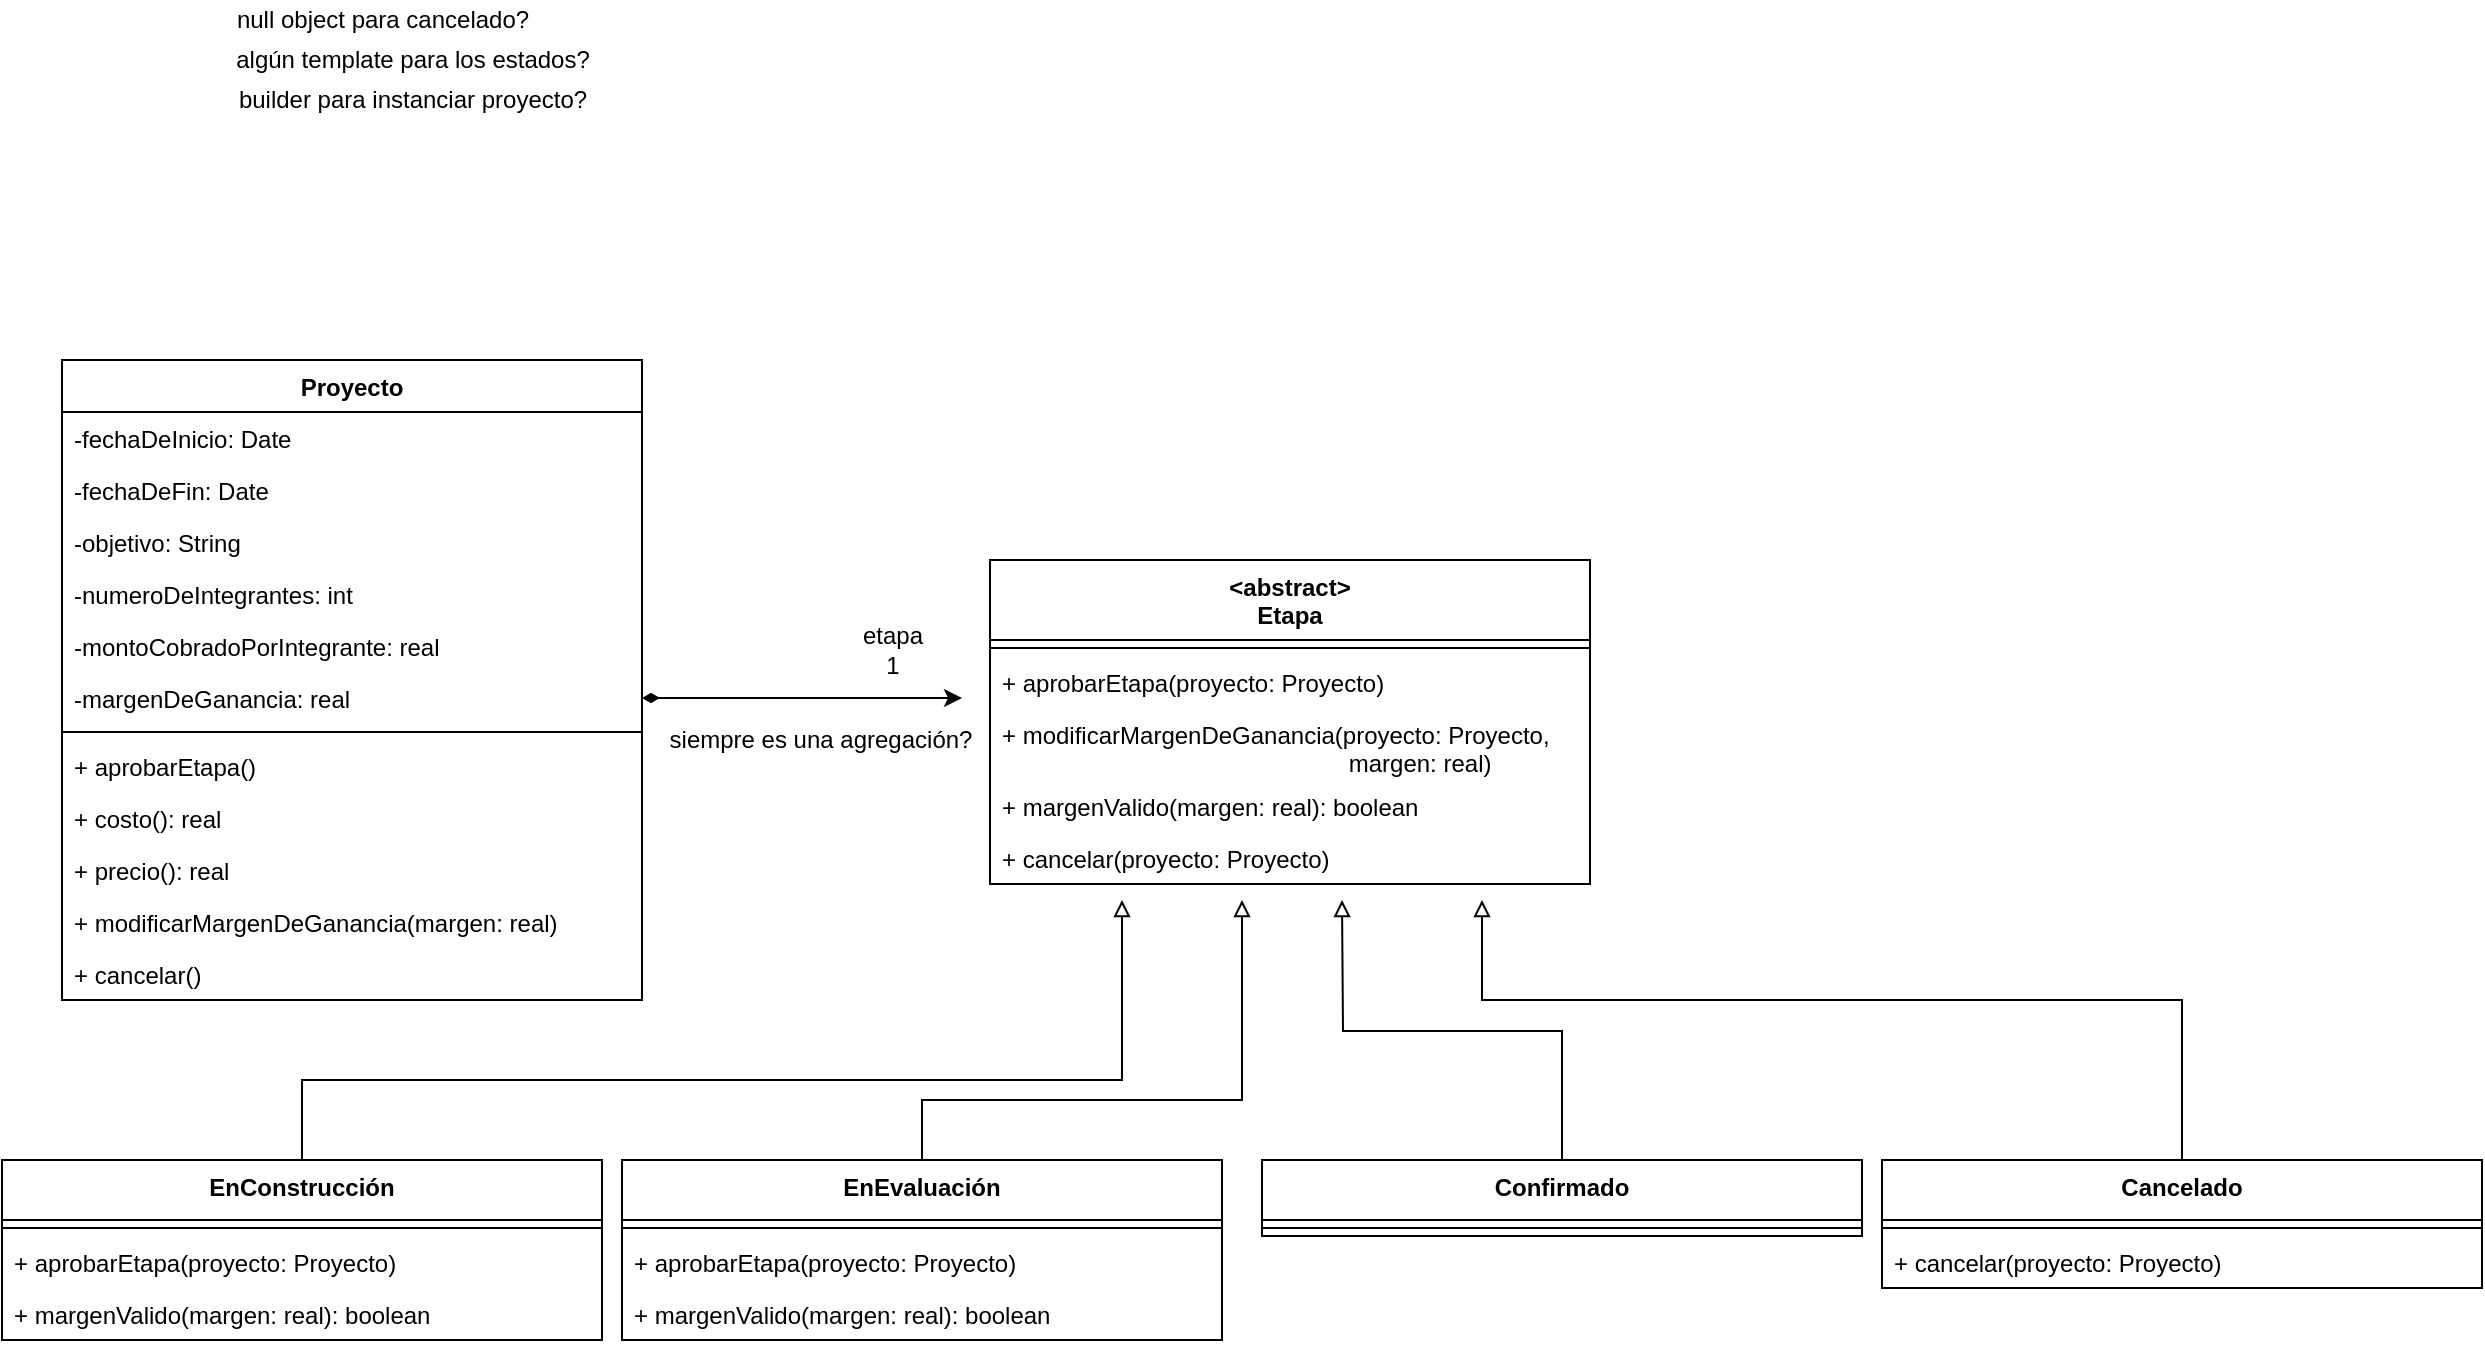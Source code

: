 <mxfile version="19.0.2" type="device"><diagram id="KezmE9a6sMFAG-Y9F91i" name="Página-1"><mxGraphModel dx="694" dy="714" grid="1" gridSize="10" guides="1" tooltips="1" connect="1" arrows="1" fold="1" page="1" pageScale="1" pageWidth="827" pageHeight="1169" math="0" shadow="0"><root><mxCell id="0"/><mxCell id="1" parent="0"/><mxCell id="7Nu8L4QonL34dHS02Fzz-1" value="Proyecto" style="swimlane;fontStyle=1;align=center;verticalAlign=top;childLayout=stackLayout;horizontal=1;startSize=26;horizontalStack=0;resizeParent=1;resizeParentMax=0;resizeLast=0;collapsible=1;marginBottom=0;" parent="1" vertex="1"><mxGeometry x="40" y="340" width="290" height="320" as="geometry"/></mxCell><mxCell id="7Nu8L4QonL34dHS02Fzz-2" value="-fechaDeInicio: Date" style="text;strokeColor=none;fillColor=none;align=left;verticalAlign=top;spacingLeft=4;spacingRight=4;overflow=hidden;rotatable=0;points=[[0,0.5],[1,0.5]];portConstraint=eastwest;" parent="7Nu8L4QonL34dHS02Fzz-1" vertex="1"><mxGeometry y="26" width="290" height="26" as="geometry"/></mxCell><mxCell id="7Nu8L4QonL34dHS02Fzz-5" value="-fechaDeFin: Date" style="text;strokeColor=none;fillColor=none;align=left;verticalAlign=top;spacingLeft=4;spacingRight=4;overflow=hidden;rotatable=0;points=[[0,0.5],[1,0.5]];portConstraint=eastwest;" parent="7Nu8L4QonL34dHS02Fzz-1" vertex="1"><mxGeometry y="52" width="290" height="26" as="geometry"/></mxCell><mxCell id="7Nu8L4QonL34dHS02Fzz-6" value="-objetivo: String&#10;" style="text;strokeColor=none;fillColor=none;align=left;verticalAlign=top;spacingLeft=4;spacingRight=4;overflow=hidden;rotatable=0;points=[[0,0.5],[1,0.5]];portConstraint=eastwest;" parent="7Nu8L4QonL34dHS02Fzz-1" vertex="1"><mxGeometry y="78" width="290" height="26" as="geometry"/></mxCell><mxCell id="7Nu8L4QonL34dHS02Fzz-7" value="-numeroDeIntegrantes: int&#10;" style="text;strokeColor=none;fillColor=none;align=left;verticalAlign=top;spacingLeft=4;spacingRight=4;overflow=hidden;rotatable=0;points=[[0,0.5],[1,0.5]];portConstraint=eastwest;" parent="7Nu8L4QonL34dHS02Fzz-1" vertex="1"><mxGeometry y="104" width="290" height="26" as="geometry"/></mxCell><mxCell id="7Nu8L4QonL34dHS02Fzz-8" value="-montoCobradoPorIntegrante: real" style="text;strokeColor=none;fillColor=none;align=left;verticalAlign=top;spacingLeft=4;spacingRight=4;overflow=hidden;rotatable=0;points=[[0,0.5],[1,0.5]];portConstraint=eastwest;" parent="7Nu8L4QonL34dHS02Fzz-1" vertex="1"><mxGeometry y="130" width="290" height="26" as="geometry"/></mxCell><mxCell id="7Nu8L4QonL34dHS02Fzz-9" value="-margenDeGanancia: real" style="text;strokeColor=none;fillColor=none;align=left;verticalAlign=top;spacingLeft=4;spacingRight=4;overflow=hidden;rotatable=0;points=[[0,0.5],[1,0.5]];portConstraint=eastwest;" parent="7Nu8L4QonL34dHS02Fzz-1" vertex="1"><mxGeometry y="156" width="290" height="26" as="geometry"/></mxCell><mxCell id="7Nu8L4QonL34dHS02Fzz-3" value="" style="line;strokeWidth=1;fillColor=none;align=left;verticalAlign=middle;spacingTop=-1;spacingLeft=3;spacingRight=3;rotatable=0;labelPosition=right;points=[];portConstraint=eastwest;" parent="7Nu8L4QonL34dHS02Fzz-1" vertex="1"><mxGeometry y="182" width="290" height="8" as="geometry"/></mxCell><mxCell id="7Nu8L4QonL34dHS02Fzz-4" value="+ aprobarEtapa()" style="text;strokeColor=none;fillColor=none;align=left;verticalAlign=top;spacingLeft=4;spacingRight=4;overflow=hidden;rotatable=0;points=[[0,0.5],[1,0.5]];portConstraint=eastwest;" parent="7Nu8L4QonL34dHS02Fzz-1" vertex="1"><mxGeometry y="190" width="290" height="26" as="geometry"/></mxCell><mxCell id="7Nu8L4QonL34dHS02Fzz-11" value="+ costo(): real" style="text;strokeColor=none;fillColor=none;align=left;verticalAlign=top;spacingLeft=4;spacingRight=4;overflow=hidden;rotatable=0;points=[[0,0.5],[1,0.5]];portConstraint=eastwest;" parent="7Nu8L4QonL34dHS02Fzz-1" vertex="1"><mxGeometry y="216" width="290" height="26" as="geometry"/></mxCell><mxCell id="7Nu8L4QonL34dHS02Fzz-10" value="+ precio(): real" style="text;strokeColor=none;fillColor=none;align=left;verticalAlign=top;spacingLeft=4;spacingRight=4;overflow=hidden;rotatable=0;points=[[0,0.5],[1,0.5]];portConstraint=eastwest;" parent="7Nu8L4QonL34dHS02Fzz-1" vertex="1"><mxGeometry y="242" width="290" height="26" as="geometry"/></mxCell><mxCell id="7Nu8L4QonL34dHS02Fzz-12" value="+ modificarMargenDeGanancia(margen: real)" style="text;strokeColor=none;fillColor=none;align=left;verticalAlign=top;spacingLeft=4;spacingRight=4;overflow=hidden;rotatable=0;points=[[0,0.5],[1,0.5]];portConstraint=eastwest;" parent="7Nu8L4QonL34dHS02Fzz-1" vertex="1"><mxGeometry y="268" width="290" height="26" as="geometry"/></mxCell><mxCell id="7Nu8L4QonL34dHS02Fzz-13" value="+ cancelar()" style="text;strokeColor=none;fillColor=none;align=left;verticalAlign=top;spacingLeft=4;spacingRight=4;overflow=hidden;rotatable=0;points=[[0,0.5],[1,0.5]];portConstraint=eastwest;" parent="7Nu8L4QonL34dHS02Fzz-1" vertex="1"><mxGeometry y="294" width="290" height="26" as="geometry"/></mxCell><mxCell id="7Nu8L4QonL34dHS02Fzz-15" value="&lt;abstract&gt;&#10;Etapa" style="swimlane;fontStyle=1;align=center;verticalAlign=top;childLayout=stackLayout;horizontal=1;startSize=40;horizontalStack=0;resizeParent=1;resizeParentMax=0;resizeLast=0;collapsible=1;marginBottom=0;" parent="1" vertex="1"><mxGeometry x="504" y="440" width="300" height="162" as="geometry"/></mxCell><mxCell id="7Nu8L4QonL34dHS02Fzz-17" value="" style="line;strokeWidth=1;fillColor=none;align=left;verticalAlign=middle;spacingTop=-1;spacingLeft=3;spacingRight=3;rotatable=0;labelPosition=right;points=[];portConstraint=eastwest;" parent="7Nu8L4QonL34dHS02Fzz-15" vertex="1"><mxGeometry y="40" width="300" height="8" as="geometry"/></mxCell><mxCell id="7Nu8L4QonL34dHS02Fzz-18" value="+ aprobarEtapa(proyecto: Proyecto)" style="text;strokeColor=none;fillColor=none;align=left;verticalAlign=top;spacingLeft=4;spacingRight=4;overflow=hidden;rotatable=0;points=[[0,0.5],[1,0.5]];portConstraint=eastwest;" parent="7Nu8L4QonL34dHS02Fzz-15" vertex="1"><mxGeometry y="48" width="300" height="26" as="geometry"/></mxCell><mxCell id="7Nu8L4QonL34dHS02Fzz-22" value="+ modificarMargenDeGanancia(proyecto: Proyecto,&#10;                                                    margen: real)" style="text;strokeColor=none;fillColor=none;align=left;verticalAlign=top;spacingLeft=4;spacingRight=4;overflow=hidden;rotatable=0;points=[[0,0.5],[1,0.5]];portConstraint=eastwest;" parent="7Nu8L4QonL34dHS02Fzz-15" vertex="1"><mxGeometry y="74" width="300" height="36" as="geometry"/></mxCell><mxCell id="1ikoY61DkcZUAnz9O5Pu-1" value="+ margenValido(margen: real): boolean" style="text;strokeColor=none;fillColor=none;align=left;verticalAlign=top;spacingLeft=4;spacingRight=4;overflow=hidden;rotatable=0;points=[[0,0.5],[1,0.5]];portConstraint=eastwest;" vertex="1" parent="7Nu8L4QonL34dHS02Fzz-15"><mxGeometry y="110" width="300" height="26" as="geometry"/></mxCell><mxCell id="7Nu8L4QonL34dHS02Fzz-23" value="+ cancelar(proyecto: Proyecto)" style="text;strokeColor=none;fillColor=none;align=left;verticalAlign=top;spacingLeft=4;spacingRight=4;overflow=hidden;rotatable=0;points=[[0,0.5],[1,0.5]];portConstraint=eastwest;" parent="7Nu8L4QonL34dHS02Fzz-15" vertex="1"><mxGeometry y="136" width="300" height="26" as="geometry"/></mxCell><mxCell id="7Nu8L4QonL34dHS02Fzz-19" style="edgeStyle=orthogonalEdgeStyle;rounded=0;orthogonalLoop=1;jettySize=auto;html=1;startArrow=diamondThin;startFill=1;" parent="1" source="7Nu8L4QonL34dHS02Fzz-9" edge="1"><mxGeometry relative="1" as="geometry"><mxPoint x="490" y="509" as="targetPoint"/></mxGeometry></mxCell><mxCell id="7Nu8L4QonL34dHS02Fzz-20" value="etapa&lt;br&gt;1" style="text;html=1;align=center;verticalAlign=middle;resizable=0;points=[];autosize=1;strokeColor=none;fillColor=none;" parent="1" vertex="1"><mxGeometry x="430" y="470" width="50" height="30" as="geometry"/></mxCell><mxCell id="7Nu8L4QonL34dHS02Fzz-21" value="siempre es una agregación?" style="text;html=1;align=center;verticalAlign=middle;resizable=0;points=[];autosize=1;strokeColor=none;fillColor=none;" parent="1" vertex="1"><mxGeometry x="334" y="520" width="170" height="20" as="geometry"/></mxCell><mxCell id="7Nu8L4QonL34dHS02Fzz-24" value="null object para cancelado?" style="text;html=1;align=center;verticalAlign=middle;resizable=0;points=[];autosize=1;strokeColor=none;fillColor=none;" parent="1" vertex="1"><mxGeometry x="120" y="160" width="160" height="20" as="geometry"/></mxCell><mxCell id="7Nu8L4QonL34dHS02Fzz-25" value="algún template para los estados?" style="text;html=1;align=center;verticalAlign=middle;resizable=0;points=[];autosize=1;strokeColor=none;fillColor=none;" parent="1" vertex="1"><mxGeometry x="120" y="180" width="190" height="20" as="geometry"/></mxCell><mxCell id="7Nu8L4QonL34dHS02Fzz-26" value="builder para instanciar proyecto?" style="text;html=1;align=center;verticalAlign=middle;resizable=0;points=[];autosize=1;strokeColor=none;fillColor=none;" parent="1" vertex="1"><mxGeometry x="120" y="200" width="190" height="20" as="geometry"/></mxCell><mxCell id="7Nu8L4QonL34dHS02Fzz-39" style="edgeStyle=orthogonalEdgeStyle;rounded=0;orthogonalLoop=1;jettySize=auto;html=1;startArrow=none;startFill=0;endArrow=block;endFill=0;" parent="1" source="7Nu8L4QonL34dHS02Fzz-27" edge="1"><mxGeometry relative="1" as="geometry"><mxPoint x="570" y="610" as="targetPoint"/><Array as="points"><mxPoint x="160" y="700"/><mxPoint x="570" y="700"/></Array></mxGeometry></mxCell><mxCell id="7Nu8L4QonL34dHS02Fzz-27" value="EnConstrucción" style="swimlane;fontStyle=1;align=center;verticalAlign=top;childLayout=stackLayout;horizontal=1;startSize=30;horizontalStack=0;resizeParent=1;resizeParentMax=0;resizeLast=0;collapsible=1;marginBottom=0;" parent="1" vertex="1"><mxGeometry x="10" y="740" width="300" height="90" as="geometry"/></mxCell><mxCell id="7Nu8L4QonL34dHS02Fzz-28" value="" style="line;strokeWidth=1;fillColor=none;align=left;verticalAlign=middle;spacingTop=-1;spacingLeft=3;spacingRight=3;rotatable=0;labelPosition=right;points=[];portConstraint=eastwest;" parent="7Nu8L4QonL34dHS02Fzz-27" vertex="1"><mxGeometry y="30" width="300" height="8" as="geometry"/></mxCell><mxCell id="7Nu8L4QonL34dHS02Fzz-29" value="+ aprobarEtapa(proyecto: Proyecto)" style="text;strokeColor=none;fillColor=none;align=left;verticalAlign=top;spacingLeft=4;spacingRight=4;overflow=hidden;rotatable=0;points=[[0,0.5],[1,0.5]];portConstraint=eastwest;" parent="7Nu8L4QonL34dHS02Fzz-27" vertex="1"><mxGeometry y="38" width="300" height="26" as="geometry"/></mxCell><mxCell id="1ikoY61DkcZUAnz9O5Pu-3" value="+ margenValido(margen: real): boolean" style="text;strokeColor=none;fillColor=none;align=left;verticalAlign=top;spacingLeft=4;spacingRight=4;overflow=hidden;rotatable=0;points=[[0,0.5],[1,0.5]];portConstraint=eastwest;" vertex="1" parent="7Nu8L4QonL34dHS02Fzz-27"><mxGeometry y="64" width="300" height="26" as="geometry"/></mxCell><mxCell id="7Nu8L4QonL34dHS02Fzz-38" style="edgeStyle=orthogonalEdgeStyle;rounded=0;orthogonalLoop=1;jettySize=auto;html=1;startArrow=none;startFill=0;endArrow=block;endFill=0;" parent="1" source="7Nu8L4QonL34dHS02Fzz-33" edge="1"><mxGeometry relative="1" as="geometry"><mxPoint x="630" y="610" as="targetPoint"/><Array as="points"><mxPoint x="470" y="710"/><mxPoint x="630" y="710"/></Array></mxGeometry></mxCell><mxCell id="7Nu8L4QonL34dHS02Fzz-33" value="EnEvaluación" style="swimlane;fontStyle=1;align=center;verticalAlign=top;childLayout=stackLayout;horizontal=1;startSize=30;horizontalStack=0;resizeParent=1;resizeParentMax=0;resizeLast=0;collapsible=1;marginBottom=0;" parent="1" vertex="1"><mxGeometry x="320" y="740" width="300" height="90" as="geometry"/></mxCell><mxCell id="7Nu8L4QonL34dHS02Fzz-34" value="" style="line;strokeWidth=1;fillColor=none;align=left;verticalAlign=middle;spacingTop=-1;spacingLeft=3;spacingRight=3;rotatable=0;labelPosition=right;points=[];portConstraint=eastwest;" parent="7Nu8L4QonL34dHS02Fzz-33" vertex="1"><mxGeometry y="30" width="300" height="8" as="geometry"/></mxCell><mxCell id="7Nu8L4QonL34dHS02Fzz-35" value="+ aprobarEtapa(proyecto: Proyecto)" style="text;strokeColor=none;fillColor=none;align=left;verticalAlign=top;spacingLeft=4;spacingRight=4;overflow=hidden;rotatable=0;points=[[0,0.5],[1,0.5]];portConstraint=eastwest;" parent="7Nu8L4QonL34dHS02Fzz-33" vertex="1"><mxGeometry y="38" width="300" height="26" as="geometry"/></mxCell><mxCell id="1ikoY61DkcZUAnz9O5Pu-2" value="+ margenValido(margen: real): boolean" style="text;strokeColor=none;fillColor=none;align=left;verticalAlign=top;spacingLeft=4;spacingRight=4;overflow=hidden;rotatable=0;points=[[0,0.5],[1,0.5]];portConstraint=eastwest;" vertex="1" parent="7Nu8L4QonL34dHS02Fzz-33"><mxGeometry y="64" width="300" height="26" as="geometry"/></mxCell><mxCell id="7Nu8L4QonL34dHS02Fzz-51" style="edgeStyle=orthogonalEdgeStyle;rounded=0;orthogonalLoop=1;jettySize=auto;html=1;startArrow=none;startFill=0;endArrow=block;endFill=0;" parent="1" source="7Nu8L4QonL34dHS02Fzz-40" edge="1"><mxGeometry relative="1" as="geometry"><mxPoint x="750" y="610" as="targetPoint"/><Array as="points"><mxPoint x="1100" y="660"/><mxPoint x="750" y="660"/></Array></mxGeometry></mxCell><mxCell id="7Nu8L4QonL34dHS02Fzz-40" value="Cancelado" style="swimlane;fontStyle=1;align=center;verticalAlign=top;childLayout=stackLayout;horizontal=1;startSize=30;horizontalStack=0;resizeParent=1;resizeParentMax=0;resizeLast=0;collapsible=1;marginBottom=0;" parent="1" vertex="1"><mxGeometry x="950" y="740" width="300" height="64" as="geometry"/></mxCell><mxCell id="7Nu8L4QonL34dHS02Fzz-41" value="" style="line;strokeWidth=1;fillColor=none;align=left;verticalAlign=middle;spacingTop=-1;spacingLeft=3;spacingRight=3;rotatable=0;labelPosition=right;points=[];portConstraint=eastwest;" parent="7Nu8L4QonL34dHS02Fzz-40" vertex="1"><mxGeometry y="30" width="300" height="8" as="geometry"/></mxCell><mxCell id="7Nu8L4QonL34dHS02Fzz-44" value="+ cancelar(proyecto: Proyecto)" style="text;strokeColor=none;fillColor=none;align=left;verticalAlign=top;spacingLeft=4;spacingRight=4;overflow=hidden;rotatable=0;points=[[0,0.5],[1,0.5]];portConstraint=eastwest;" parent="7Nu8L4QonL34dHS02Fzz-40" vertex="1"><mxGeometry y="38" width="300" height="26" as="geometry"/></mxCell><mxCell id="7Nu8L4QonL34dHS02Fzz-50" style="edgeStyle=orthogonalEdgeStyle;rounded=0;orthogonalLoop=1;jettySize=auto;html=1;startArrow=none;startFill=0;endArrow=block;endFill=0;" parent="1" source="7Nu8L4QonL34dHS02Fzz-45" edge="1"><mxGeometry relative="1" as="geometry"><mxPoint x="680" y="610" as="targetPoint"/></mxGeometry></mxCell><mxCell id="7Nu8L4QonL34dHS02Fzz-45" value="Confirmado" style="swimlane;fontStyle=1;align=center;verticalAlign=top;childLayout=stackLayout;horizontal=1;startSize=30;horizontalStack=0;resizeParent=1;resizeParentMax=0;resizeLast=0;collapsible=1;marginBottom=0;" parent="1" vertex="1"><mxGeometry x="640" y="740" width="300" height="38" as="geometry"/></mxCell><mxCell id="7Nu8L4QonL34dHS02Fzz-46" value="" style="line;strokeWidth=1;fillColor=none;align=left;verticalAlign=middle;spacingTop=-1;spacingLeft=3;spacingRight=3;rotatable=0;labelPosition=right;points=[];portConstraint=eastwest;" parent="7Nu8L4QonL34dHS02Fzz-45" vertex="1"><mxGeometry y="30" width="300" height="8" as="geometry"/></mxCell></root></mxGraphModel></diagram></mxfile>